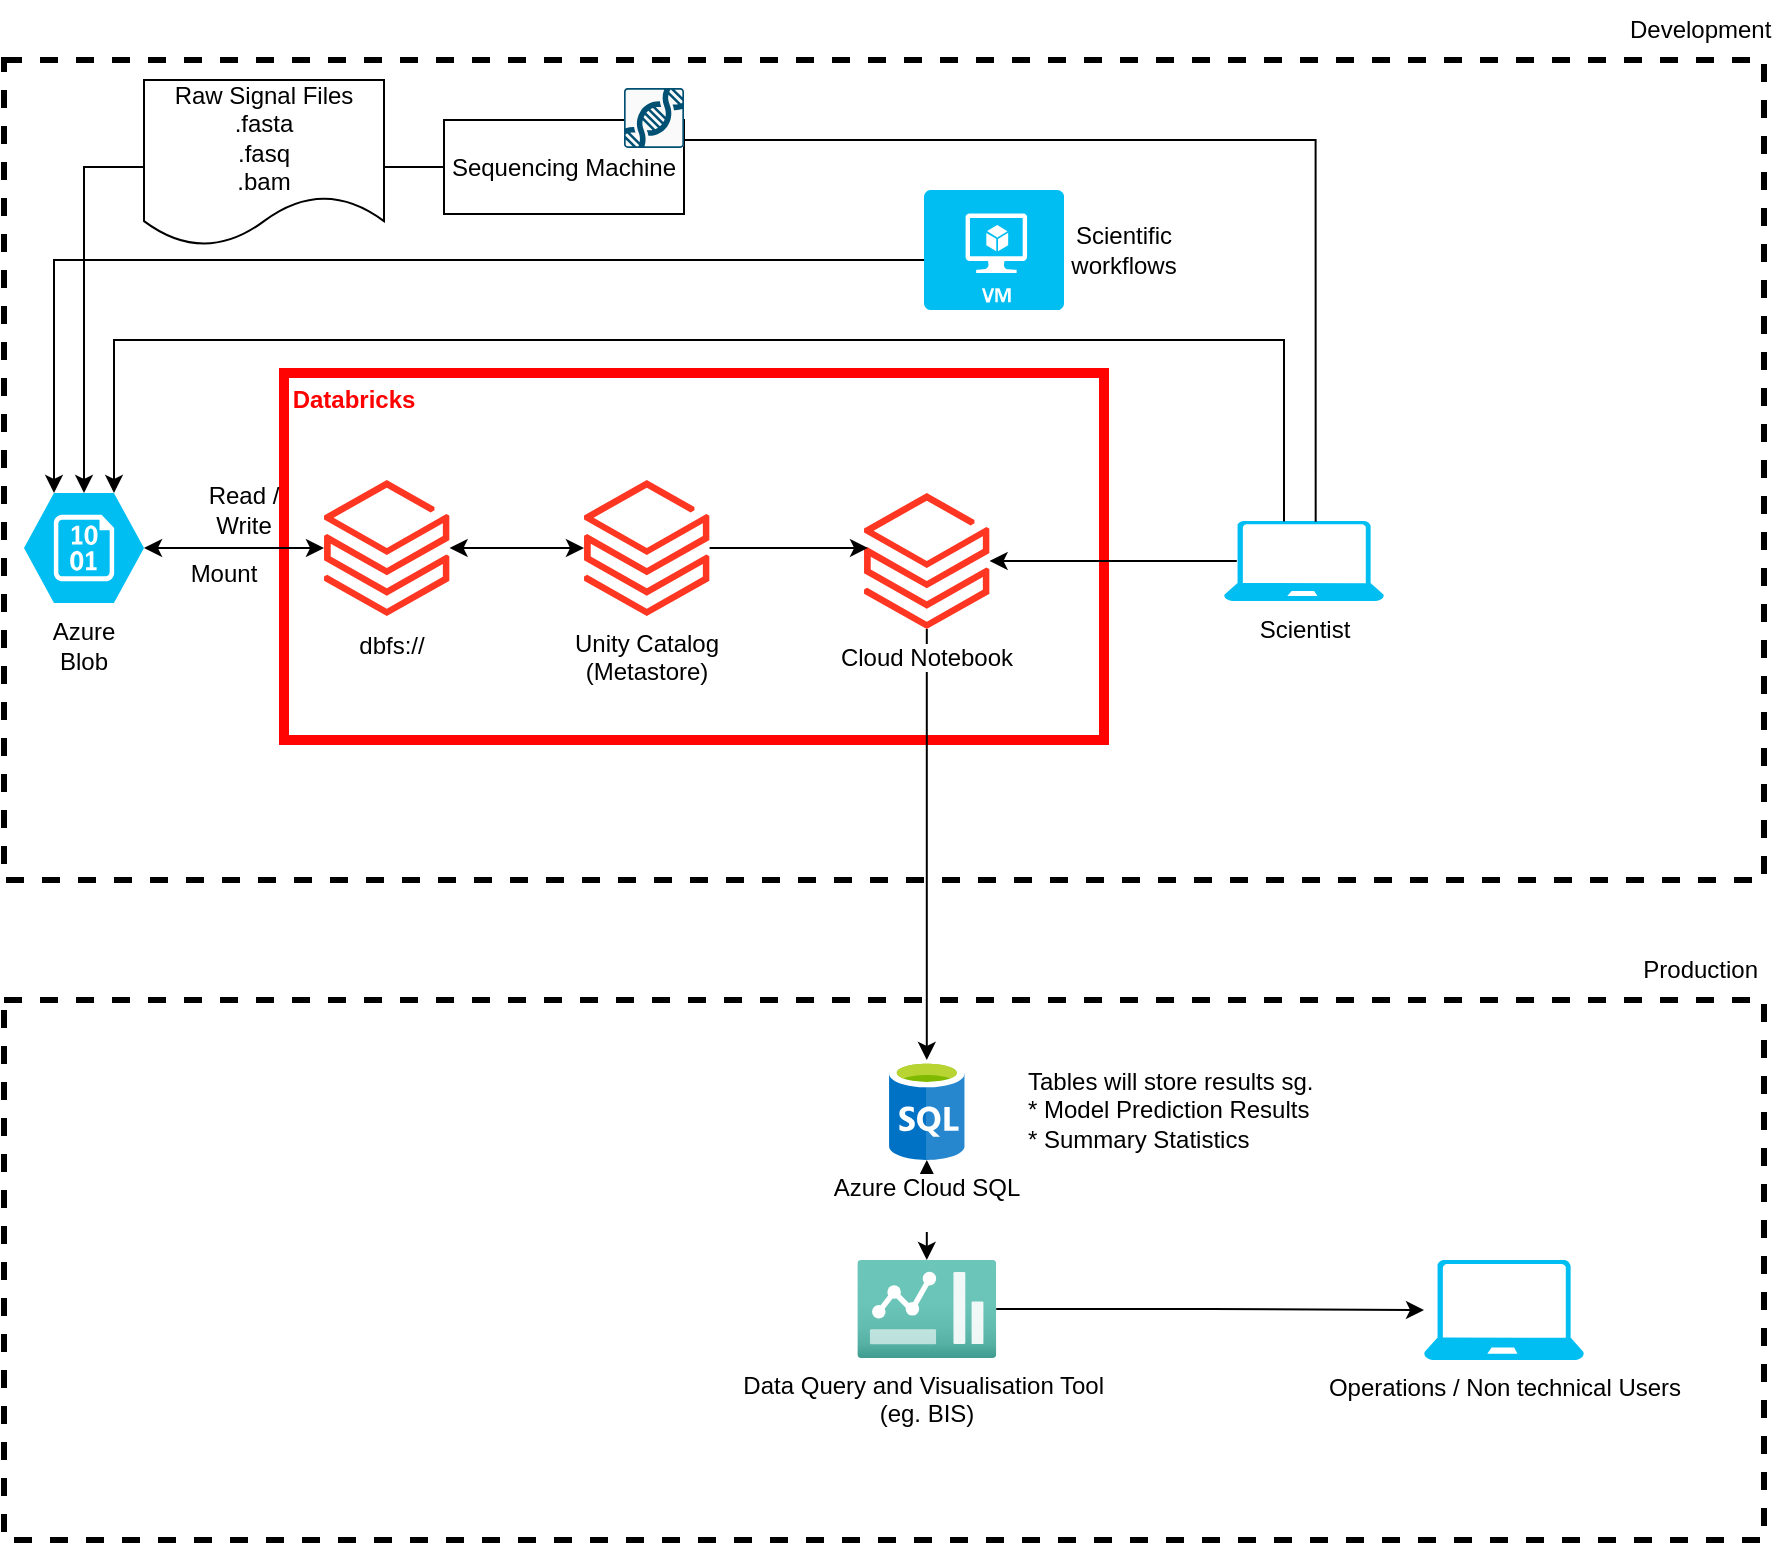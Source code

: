 <mxfile version="26.0.4">
  <diagram name="Page-1" id="x1ZMNyBIRgvGvktLcqra">
    <mxGraphModel dx="1242" dy="785" grid="1" gridSize="10" guides="1" tooltips="1" connect="1" arrows="1" fold="1" page="1" pageScale="1" pageWidth="1169" pageHeight="827" math="0" shadow="0">
      <root>
        <mxCell id="0" />
        <mxCell id="1" parent="0" />
        <mxCell id="W6PQla547sT1ZTIzhuPU-3" value="" style="rounded=0;whiteSpace=wrap;html=1;strokeColor=#FF0202;fillColor=none;strokeWidth=5;" vertex="1" parent="1">
          <mxGeometry x="170" y="236.5" width="410" height="183.5" as="geometry" />
        </mxCell>
        <mxCell id="Id2GFOL8waCKAzLqxOHo-5" value="" style="rounded=0;whiteSpace=wrap;html=1;fillColor=none;dashed=1;strokeWidth=3;" parent="1" vertex="1">
          <mxGeometry x="30" y="80" width="880" height="410" as="geometry" />
        </mxCell>
        <mxCell id="Id2GFOL8waCKAzLqxOHo-4" value="" style="rounded=0;whiteSpace=wrap;html=1;fillColor=none;dashed=1;strokeWidth=3;" parent="1" vertex="1">
          <mxGeometry x="30" y="550" width="880" height="270" as="geometry" />
        </mxCell>
        <mxCell id="lLLo2-wop7eWEY_Mccak-6" style="edgeStyle=orthogonalEdgeStyle;rounded=0;orthogonalLoop=1;jettySize=auto;html=1;startArrow=classic;startFill=1;" parent="1" source="lLLo2-wop7eWEY_Mccak-1" target="lLLo2-wop7eWEY_Mccak-3" edge="1">
          <mxGeometry relative="1" as="geometry" />
        </mxCell>
        <mxCell id="lLLo2-wop7eWEY_Mccak-1" value="" style="verticalLabelPosition=bottom;html=1;verticalAlign=top;align=center;strokeColor=none;fillColor=#00BEF2;shape=mxgraph.azure.storage_blob;" parent="1" vertex="1">
          <mxGeometry x="40" y="296.5" width="60" height="55" as="geometry" />
        </mxCell>
        <mxCell id="lLLo2-wop7eWEY_Mccak-2" value="Azure Blob" style="text;html=1;align=center;verticalAlign=middle;whiteSpace=wrap;rounded=0;" parent="1" vertex="1">
          <mxGeometry x="40" y="358" width="60" height="30" as="geometry" />
        </mxCell>
        <mxCell id="lLLo2-wop7eWEY_Mccak-16" style="edgeStyle=orthogonalEdgeStyle;rounded=0;orthogonalLoop=1;jettySize=auto;html=1;startArrow=classic;startFill=1;" parent="1" source="lLLo2-wop7eWEY_Mccak-3" target="lLLo2-wop7eWEY_Mccak-9" edge="1">
          <mxGeometry relative="1" as="geometry" />
        </mxCell>
        <mxCell id="lLLo2-wop7eWEY_Mccak-3" value="" style="image;aspect=fixed;html=1;points=[];align=center;fontSize=12;image=img/lib/azure2/analytics/Azure_Databricks.svg;" parent="1" vertex="1">
          <mxGeometry x="190" y="290" width="62.8" height="68" as="geometry" />
        </mxCell>
        <mxCell id="lLLo2-wop7eWEY_Mccak-4" value="dbfs://" style="text;html=1;align=center;verticalAlign=middle;whiteSpace=wrap;rounded=0;" parent="1" vertex="1">
          <mxGeometry x="194.2" y="358" width="60" height="30" as="geometry" />
        </mxCell>
        <mxCell id="lLLo2-wop7eWEY_Mccak-7" value="Mount" style="text;html=1;align=center;verticalAlign=middle;whiteSpace=wrap;rounded=0;" parent="1" vertex="1">
          <mxGeometry x="110" y="321.5" width="60" height="30" as="geometry" />
        </mxCell>
        <mxCell id="lLLo2-wop7eWEY_Mccak-9" value="Unity Catalog&lt;div&gt;(Metastore)&lt;/div&gt;" style="image;aspect=fixed;html=1;points=[];align=center;fontSize=12;image=img/lib/azure2/analytics/Azure_Databricks.svg;" parent="1" vertex="1">
          <mxGeometry x="320" y="290" width="62.8" height="68" as="geometry" />
        </mxCell>
        <mxCell id="Id2GFOL8waCKAzLqxOHo-8" style="edgeStyle=orthogonalEdgeStyle;rounded=0;orthogonalLoop=1;jettySize=auto;html=1;" parent="1" source="lLLo2-wop7eWEY_Mccak-10" target="lLLo2-wop7eWEY_Mccak-25" edge="1">
          <mxGeometry relative="1" as="geometry" />
        </mxCell>
        <mxCell id="lLLo2-wop7eWEY_Mccak-10" value="&lt;div&gt;Cloud Notebook&lt;/div&gt;" style="image;aspect=fixed;html=1;points=[];align=center;fontSize=12;image=img/lib/azure2/analytics/Azure_Databricks.svg;" parent="1" vertex="1">
          <mxGeometry x="460" y="296.5" width="62.8" height="68" as="geometry" />
        </mxCell>
        <mxCell id="lLLo2-wop7eWEY_Mccak-15" style="edgeStyle=orthogonalEdgeStyle;rounded=0;orthogonalLoop=1;jettySize=auto;html=1;endArrow=classic;endFill=1;startArrow=none;startFill=0;exitX=0.08;exitY=0.5;exitDx=0;exitDy=0;exitPerimeter=0;" parent="1" source="lLLo2-wop7eWEY_Mccak-14" target="lLLo2-wop7eWEY_Mccak-10" edge="1">
          <mxGeometry relative="1" as="geometry">
            <Array as="points" />
          </mxGeometry>
        </mxCell>
        <mxCell id="lLLo2-wop7eWEY_Mccak-14" value="Scientist" style="verticalLabelPosition=bottom;html=1;verticalAlign=top;align=center;strokeColor=none;fillColor=#00BEF2;shape=mxgraph.azure.laptop;pointerEvents=1;" parent="1" vertex="1">
          <mxGeometry x="640" y="310.5" width="80" height="40" as="geometry" />
        </mxCell>
        <mxCell id="lLLo2-wop7eWEY_Mccak-17" value="Read / Write" style="text;html=1;align=center;verticalAlign=middle;whiteSpace=wrap;rounded=0;" parent="1" vertex="1">
          <mxGeometry x="120" y="290" width="60" height="30" as="geometry" />
        </mxCell>
        <mxCell id="lLLo2-wop7eWEY_Mccak-22" style="edgeStyle=orthogonalEdgeStyle;rounded=0;orthogonalLoop=1;jettySize=auto;html=1;entryX=0.5;entryY=0;entryDx=0;entryDy=0;entryPerimeter=0;" parent="1" source="Id2GFOL8waCKAzLqxOHo-10" target="lLLo2-wop7eWEY_Mccak-1" edge="1">
          <mxGeometry relative="1" as="geometry">
            <mxPoint x="320" y="110" as="sourcePoint" />
          </mxGeometry>
        </mxCell>
        <mxCell id="lLLo2-wop7eWEY_Mccak-24" value="Data Query and Visualisation Tool&amp;nbsp;&lt;div&gt;(eg. BIS)&lt;/div&gt;" style="image;aspect=fixed;html=1;points=[];align=center;fontSize=12;image=img/lib/azure2/general/Dashboard2.svg;" parent="1" vertex="1">
          <mxGeometry x="456.69" y="680" width="69.42" height="49" as="geometry" />
        </mxCell>
        <mxCell id="lLLo2-wop7eWEY_Mccak-28" style="edgeStyle=orthogonalEdgeStyle;rounded=0;orthogonalLoop=1;jettySize=auto;html=1;startArrow=classic;startFill=1;" parent="1" source="lLLo2-wop7eWEY_Mccak-25" target="lLLo2-wop7eWEY_Mccak-24" edge="1">
          <mxGeometry relative="1" as="geometry" />
        </mxCell>
        <mxCell id="lLLo2-wop7eWEY_Mccak-25" value="Azure Cloud SQL&lt;div&gt;&lt;br&gt;&lt;/div&gt;" style="image;sketch=0;aspect=fixed;html=1;points=[];align=center;fontSize=12;image=img/lib/mscae/SQL_Database_generic.svg;" parent="1" vertex="1">
          <mxGeometry x="472.4" y="580" width="38" height="50" as="geometry" />
        </mxCell>
        <mxCell id="lLLo2-wop7eWEY_Mccak-27" value="&lt;div&gt;&lt;span style=&quot;background-color: initial;&quot;&gt;Tables will store results sg.&amp;nbsp;&lt;/span&gt;&lt;/div&gt;&lt;div&gt;&lt;span style=&quot;background-color: initial;&quot;&gt;* Model Prediction Results&amp;nbsp;&lt;/span&gt;&lt;br&gt;&lt;/div&gt;&lt;div&gt;* Summary Statistics&lt;/div&gt;" style="text;html=1;align=left;verticalAlign=middle;whiteSpace=wrap;rounded=0;" parent="1" vertex="1">
          <mxGeometry x="540" y="550" width="160" height="110" as="geometry" />
        </mxCell>
        <mxCell id="lLLo2-wop7eWEY_Mccak-30" value="Operations / Non technical Users" style="verticalLabelPosition=bottom;html=1;verticalAlign=top;align=center;strokeColor=none;fillColor=#00BEF2;shape=mxgraph.azure.laptop;pointerEvents=1;" parent="1" vertex="1">
          <mxGeometry x="740" y="680" width="80" height="50" as="geometry" />
        </mxCell>
        <mxCell id="lLLo2-wop7eWEY_Mccak-31" style="edgeStyle=orthogonalEdgeStyle;rounded=0;orthogonalLoop=1;jettySize=auto;html=1;" parent="1" source="lLLo2-wop7eWEY_Mccak-24" target="lLLo2-wop7eWEY_Mccak-30" edge="1">
          <mxGeometry relative="1" as="geometry" />
        </mxCell>
        <mxCell id="Id2GFOL8waCKAzLqxOHo-2" style="edgeStyle=orthogonalEdgeStyle;rounded=0;orthogonalLoop=1;jettySize=auto;html=1;entryX=0.032;entryY=0.404;entryDx=0;entryDy=0;entryPerimeter=0;" parent="1" source="lLLo2-wop7eWEY_Mccak-9" target="lLLo2-wop7eWEY_Mccak-10" edge="1">
          <mxGeometry relative="1" as="geometry" />
        </mxCell>
        <mxCell id="Id2GFOL8waCKAzLqxOHo-7" value="Development&amp;nbsp;" style="text;html=1;align=center;verticalAlign=middle;whiteSpace=wrap;rounded=0;" parent="1" vertex="1">
          <mxGeometry x="850" y="50" width="60" height="30" as="geometry" />
        </mxCell>
        <mxCell id="Id2GFOL8waCKAzLqxOHo-9" value="Production&amp;nbsp;" style="text;html=1;align=center;verticalAlign=middle;whiteSpace=wrap;rounded=0;" parent="1" vertex="1">
          <mxGeometry x="850" y="520" width="60" height="30" as="geometry" />
        </mxCell>
        <mxCell id="Id2GFOL8waCKAzLqxOHo-19" value="" style="edgeStyle=orthogonalEdgeStyle;rounded=0;orthogonalLoop=1;jettySize=auto;html=1;endArrow=none;endFill=0;entryX=0.573;entryY=0.01;entryDx=0;entryDy=0;entryPerimeter=0;" parent="1" source="Id2GFOL8waCKAzLqxOHo-10" target="lLLo2-wop7eWEY_Mccak-14" edge="1">
          <mxGeometry relative="1" as="geometry">
            <mxPoint x="780" y="170" as="targetPoint" />
            <Array as="points">
              <mxPoint x="686" y="120" />
            </Array>
          </mxGeometry>
        </mxCell>
        <mxCell id="Id2GFOL8waCKAzLqxOHo-10" value="Sequencing Machine" style="rounded=0;whiteSpace=wrap;html=1;" parent="1" vertex="1">
          <mxGeometry x="250" y="110" width="120" height="47" as="geometry" />
        </mxCell>
        <mxCell id="Id2GFOL8waCKAzLqxOHo-16" value="&lt;div&gt;Raw Signal Files&lt;/div&gt;.fasta&lt;div&gt;.fasq&lt;/div&gt;&lt;div&gt;.bam&lt;/div&gt;" style="shape=document;whiteSpace=wrap;html=1;boundedLbl=1;" parent="1" vertex="1">
          <mxGeometry x="100" y="90" width="120" height="83" as="geometry" />
        </mxCell>
        <mxCell id="Id2GFOL8waCKAzLqxOHo-17" style="edgeStyle=orthogonalEdgeStyle;rounded=0;orthogonalLoop=1;jettySize=auto;html=1;entryX=0.75;entryY=0;entryDx=0;entryDy=0;entryPerimeter=0;exitX=0.375;exitY=0.005;exitDx=0;exitDy=0;exitPerimeter=0;" parent="1" source="lLLo2-wop7eWEY_Mccak-14" target="lLLo2-wop7eWEY_Mccak-1" edge="1">
          <mxGeometry relative="1" as="geometry">
            <Array as="points">
              <mxPoint x="670" y="220" />
              <mxPoint x="85" y="220" />
            </Array>
            <mxPoint x="780" y="280" as="sourcePoint" />
          </mxGeometry>
        </mxCell>
        <mxCell id="Id2GFOL8waCKAzLqxOHo-20" value="" style="verticalLabelPosition=bottom;html=1;verticalAlign=top;align=center;strokeColor=none;fillColor=#00BEF2;shape=mxgraph.azure.virtual_machine;" parent="1" vertex="1">
          <mxGeometry x="490" y="145" width="70" height="60" as="geometry" />
        </mxCell>
        <mxCell id="Id2GFOL8waCKAzLqxOHo-21" style="edgeStyle=orthogonalEdgeStyle;rounded=0;orthogonalLoop=1;jettySize=auto;html=1;entryX=0.25;entryY=0;entryDx=0;entryDy=0;entryPerimeter=0;" parent="1" source="Id2GFOL8waCKAzLqxOHo-20" target="lLLo2-wop7eWEY_Mccak-1" edge="1">
          <mxGeometry relative="1" as="geometry">
            <Array as="points">
              <mxPoint x="55" y="180" />
            </Array>
          </mxGeometry>
        </mxCell>
        <mxCell id="Id2GFOL8waCKAzLqxOHo-22" value="Scientific workflows" style="text;html=1;align=center;verticalAlign=middle;whiteSpace=wrap;rounded=0;" parent="1" vertex="1">
          <mxGeometry x="560" y="160" width="60" height="30" as="geometry" />
        </mxCell>
        <mxCell id="W6PQla547sT1ZTIzhuPU-2" value="Databricks" style="text;html=1;align=center;verticalAlign=middle;whiteSpace=wrap;rounded=0;fontColor=#FF0000;fontStyle=1" vertex="1" parent="1">
          <mxGeometry x="175" y="235" width="60" height="30" as="geometry" />
        </mxCell>
        <mxCell id="W6PQla547sT1ZTIzhuPU-6" value="" style="sketch=0;points=[[0.015,0.015,0],[0.985,0.015,0],[0.985,0.985,0],[0.015,0.985,0],[0.25,0,0],[0.5,0,0],[0.75,0,0],[1,0.25,0],[1,0.5,0],[1,0.75,0],[0.75,1,0],[0.5,1,0],[0.25,1,0],[0,0.75,0],[0,0.5,0],[0,0.25,0]];verticalLabelPosition=bottom;html=1;verticalAlign=top;aspect=fixed;align=center;pointerEvents=1;shape=mxgraph.cisco19.rect;prIcon=cisco_dna_center;fillColor=#FAFAFA;strokeColor=#005073;" vertex="1" parent="1">
          <mxGeometry x="340" y="94" width="30" height="30" as="geometry" />
        </mxCell>
      </root>
    </mxGraphModel>
  </diagram>
</mxfile>
